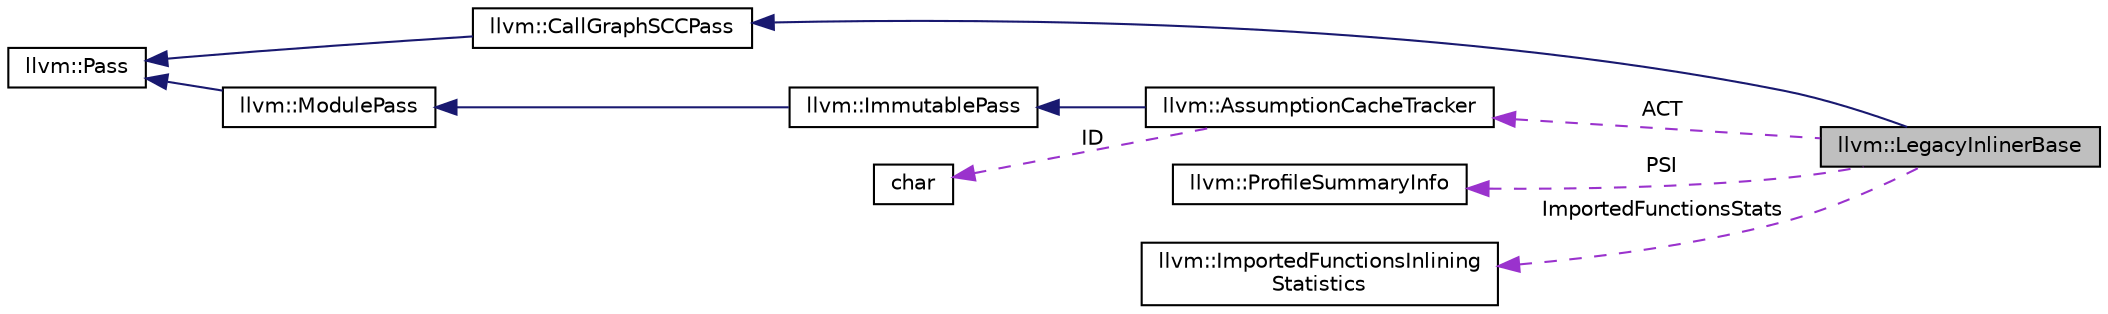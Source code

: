 digraph "llvm::LegacyInlinerBase"
{
 // LATEX_PDF_SIZE
  bgcolor="transparent";
  edge [fontname="Helvetica",fontsize="10",labelfontname="Helvetica",labelfontsize="10"];
  node [fontname="Helvetica",fontsize="10",shape="box"];
  rankdir="LR";
  Node1 [label="llvm::LegacyInlinerBase",height=0.2,width=0.4,color="black", fillcolor="grey75", style="filled", fontcolor="black",tooltip="This class contains all of the helper code which is used to perform the inlining operations that do n..."];
  Node2 -> Node1 [dir="back",color="midnightblue",fontsize="10",style="solid",fontname="Helvetica"];
  Node2 [label="llvm::CallGraphSCCPass",height=0.2,width=0.4,color="black",URL="$classllvm_1_1CallGraphSCCPass.html",tooltip=" "];
  Node3 -> Node2 [dir="back",color="midnightblue",fontsize="10",style="solid",fontname="Helvetica"];
  Node3 [label="llvm::Pass",height=0.2,width=0.4,color="black",URL="$classllvm_1_1Pass.html",tooltip="Pass interface - Implemented by all 'passes'."];
  Node4 -> Node1 [dir="back",color="darkorchid3",fontsize="10",style="dashed",label=" ACT" ,fontname="Helvetica"];
  Node4 [label="llvm::AssumptionCacheTracker",height=0.2,width=0.4,color="black",URL="$classllvm_1_1AssumptionCacheTracker.html",tooltip="An immutable pass that tracks lazily created AssumptionCache objects."];
  Node5 -> Node4 [dir="back",color="midnightblue",fontsize="10",style="solid",fontname="Helvetica"];
  Node5 [label="llvm::ImmutablePass",height=0.2,width=0.4,color="black",URL="$classllvm_1_1ImmutablePass.html",tooltip="ImmutablePass class - This class is used to provide information that does not need to be run."];
  Node6 -> Node5 [dir="back",color="midnightblue",fontsize="10",style="solid",fontname="Helvetica"];
  Node6 [label="llvm::ModulePass",height=0.2,width=0.4,color="black",URL="$classllvm_1_1ModulePass.html",tooltip="ModulePass class - This class is used to implement unstructured interprocedural optimizations and ana..."];
  Node3 -> Node6 [dir="back",color="midnightblue",fontsize="10",style="solid",fontname="Helvetica"];
  Node7 -> Node4 [dir="back",color="darkorchid3",fontsize="10",style="dashed",label=" ID" ,fontname="Helvetica"];
  Node7 [label="char",height=0.2,width=0.4,color="black",URL="$classchar.html",tooltip=" "];
  Node8 -> Node1 [dir="back",color="darkorchid3",fontsize="10",style="dashed",label=" PSI" ,fontname="Helvetica"];
  Node8 [label="llvm::ProfileSummaryInfo",height=0.2,width=0.4,color="black",URL="$classllvm_1_1ProfileSummaryInfo.html",tooltip="Analysis providing profile information."];
  Node9 -> Node1 [dir="back",color="darkorchid3",fontsize="10",style="dashed",label=" ImportedFunctionsStats" ,fontname="Helvetica"];
  Node9 [label="llvm::ImportedFunctionsInlining\lStatistics",height=0.2,width=0.4,color="black",URL="$classllvm_1_1ImportedFunctionsInliningStatistics.html",tooltip="Calculate and dump ThinLTO specific inliner stats."];
}
